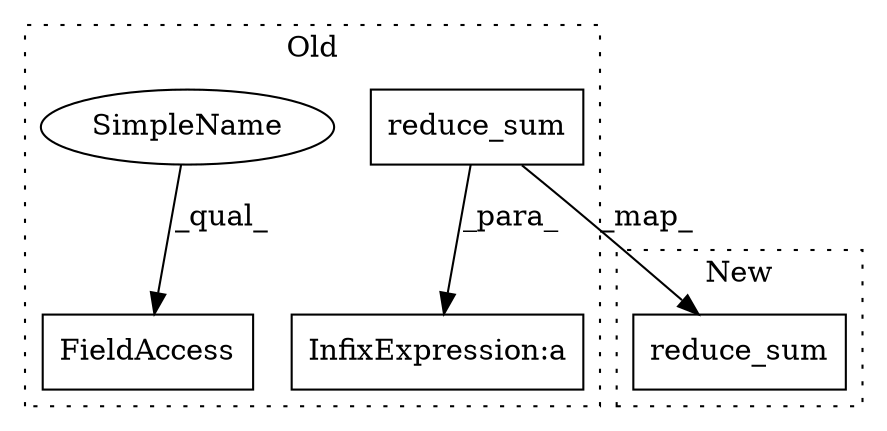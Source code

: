 digraph G {
subgraph cluster0 {
1 [label="reduce_sum" a="32" s="8824,8845" l="11,1" shape="box"];
3 [label="InfixExpression:a" a="27" s="8810" l="3" shape="box"];
4 [label="FieldAccess" a="22" s="8791" l="18" shape="box"];
5 [label="SimpleName" a="42" s="8791" l="10" shape="ellipse"];
label = "Old";
style="dotted";
}
subgraph cluster1 {
2 [label="reduce_sum" a="32" s="8828,8849" l="11,1" shape="box"];
label = "New";
style="dotted";
}
1 -> 2 [label="_map_"];
1 -> 3 [label="_para_"];
5 -> 4 [label="_qual_"];
}